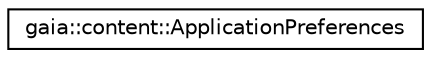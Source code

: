 digraph G
{
  edge [fontname="Helvetica",fontsize="10",labelfontname="Helvetica",labelfontsize="10"];
  node [fontname="Helvetica",fontsize="10",shape=record];
  rankdir=LR;
  Node1 [label="gaia::content::ApplicationPreferences",height=0.2,width=0.4,color="black", fillcolor="white", style="filled",URL="$df/db3/classgaia_1_1content_1_1_application_preferences.html",tooltip="This class is used to accessing and modifying preference data."];
}
